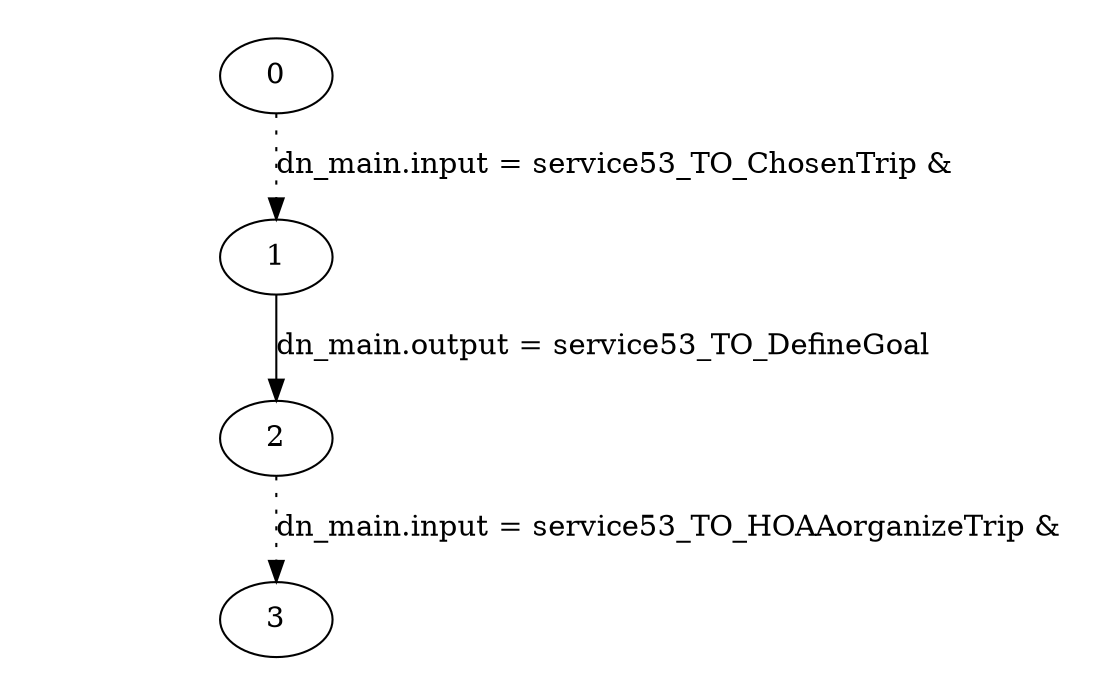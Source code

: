 digraph plan_fsm {
ratio="1.3";
margin="0.2";
size="8.0,11.4";
"0" -> "1" [style=dotted label="dn_main.input = service53_TO_ChosenTrip &\n"]
"1" -> "2" [label="dn_main.output = service53_TO_DefineGoal"]
"2" -> "3" [style=dotted label="dn_main.input = service53_TO_HOAAorganizeTrip &\n"]
}

